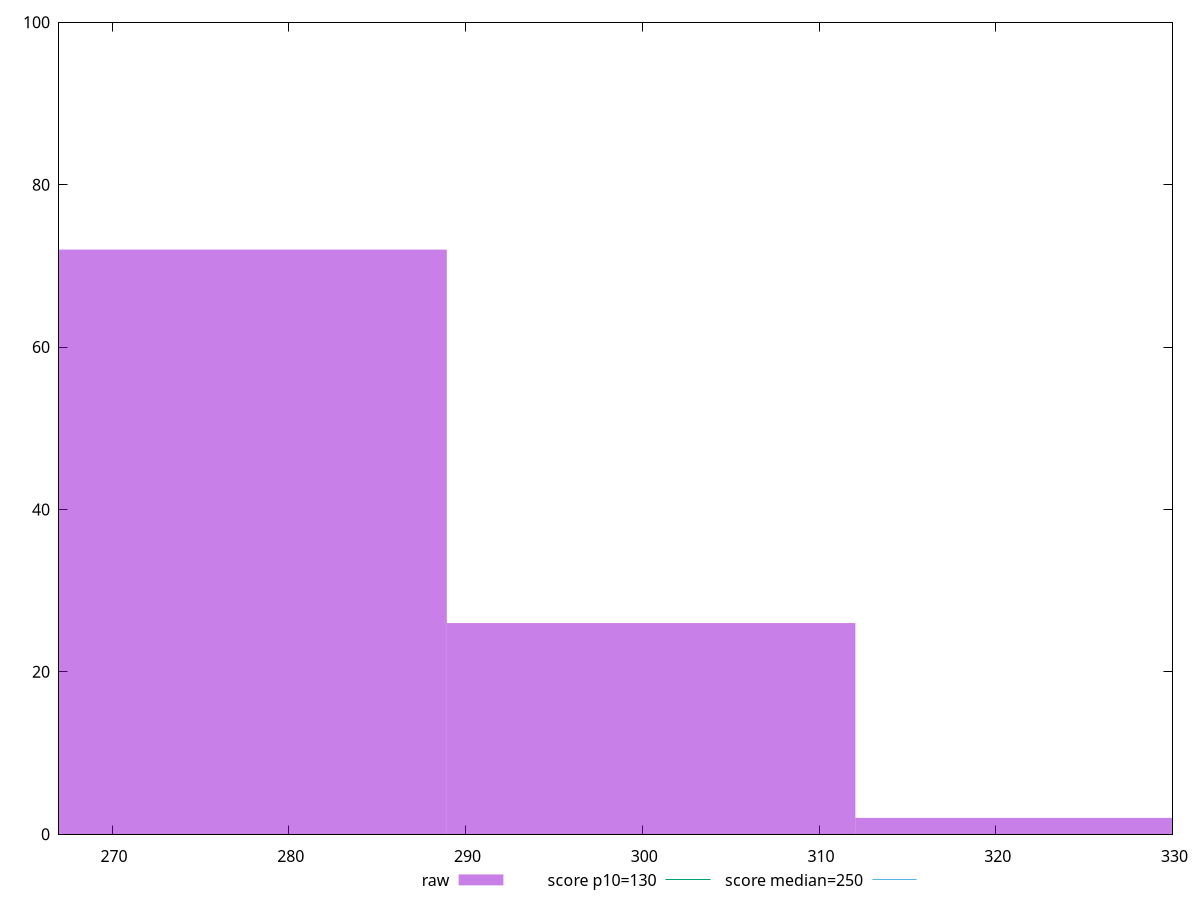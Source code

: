 reset

$raw <<EOF
300.50001409581773 26
277.3846283961394 72
323.615399795496 2
EOF

set key outside below
set boxwidth 23.115385699678285
set xrange [267:329.9999999999982]
set yrange [0:100]
set style fill transparent solid 0.5 noborder

set parametric
set terminal svg size 640, 490 enhanced background rgb 'white'
set output "report_00007_2020-12-11T15:55:29.892Z/max-potential-fid/samples/pages+cached+nointeractive/raw/histogram.svg"

plot $raw title "raw" with boxes, \
     130,t title "score p10=130", \
     250,t title "score median=250"

reset

